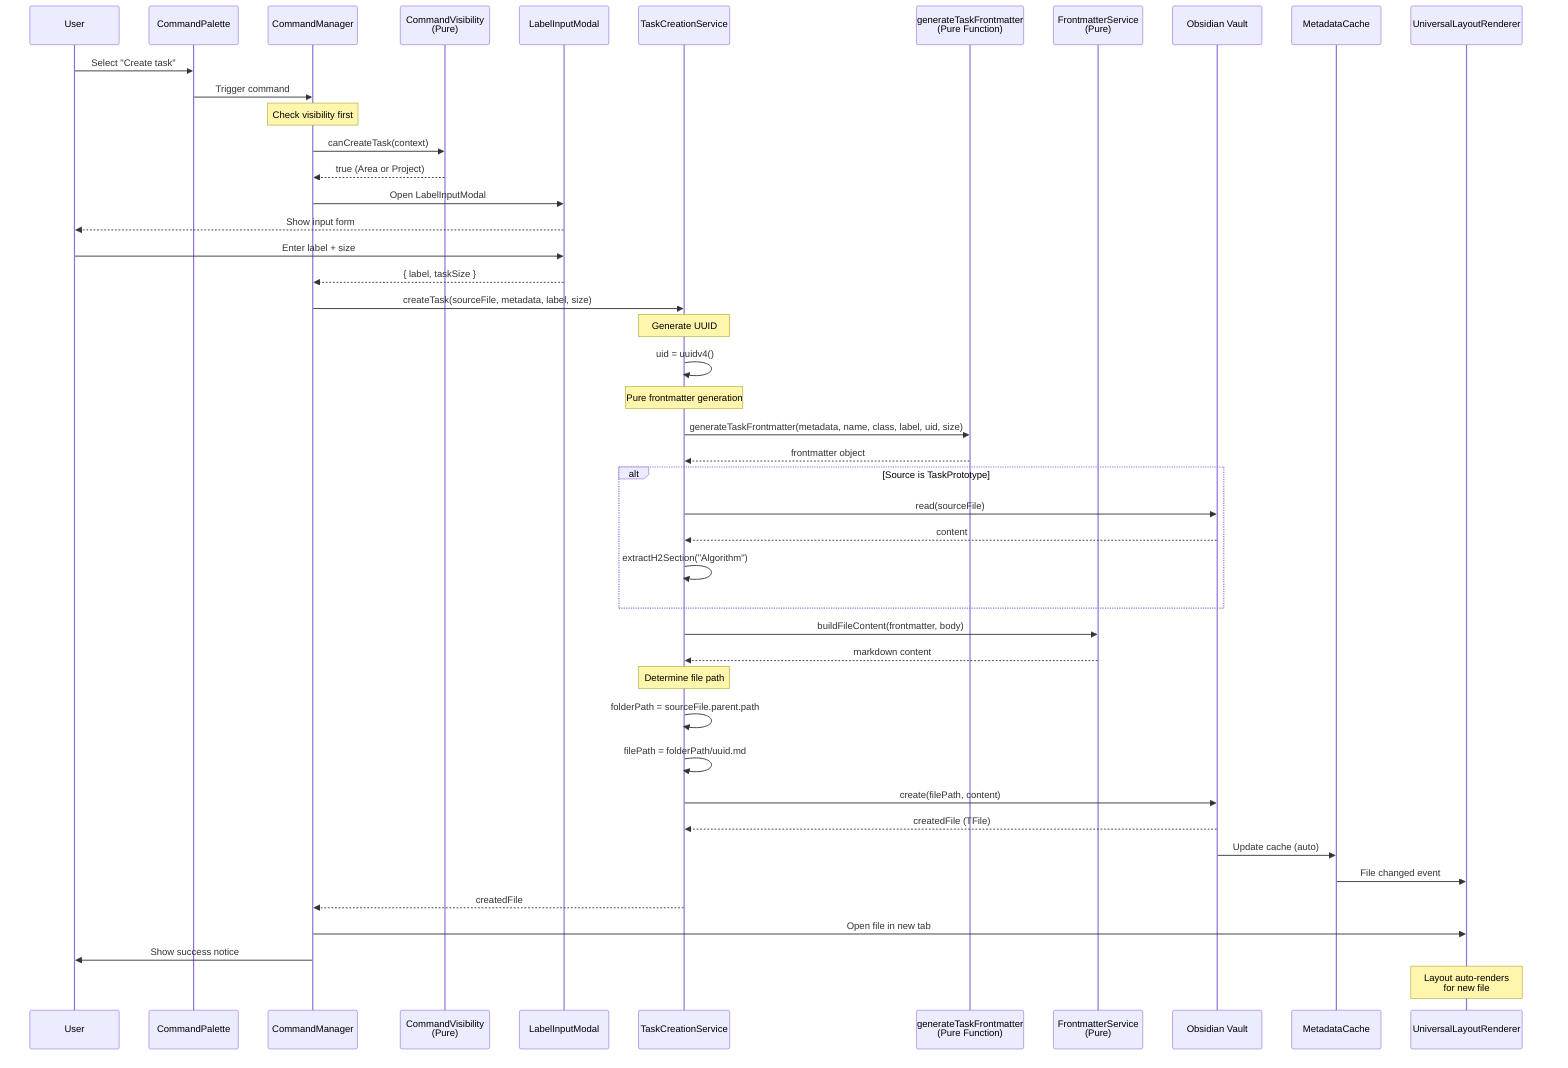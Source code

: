 %% Asset Creation Flow
%% Sequence diagram showing task creation from area

sequenceDiagram
    participant User
    participant CommandPalette
    participant CommandManager
    participant Visibility as CommandVisibility<br/>(Pure)
    participant Modal as LabelInputModal
    participant Service as TaskCreationService
    participant Pure as generateTaskFrontmatter<br/>(Pure Function)
    participant FrontmatterSvc as FrontmatterService<br/>(Pure)
    participant Vault as Obsidian Vault
    participant MetaCache as MetadataCache
    participant UI as UniversalLayoutRenderer

    User->>CommandPalette: Select "Create task"
    CommandPalette->>CommandManager: Trigger command

    Note over CommandManager: Check visibility first
    CommandManager->>Visibility: canCreateTask(context)
    Visibility-->>CommandManager: true (Area or Project)

    CommandManager->>Modal: Open LabelInputModal
    Modal-->>User: Show input form
    User->>Modal: Enter label + size
    Modal-->>CommandManager: { label, taskSize }

    CommandManager->>Service: createTask(sourceFile, metadata, label, size)

    Note over Service: Generate UUID
    Service->>Service: uid = uuidv4()

    Note over Service: Pure frontmatter generation
    Service->>Pure: generateTaskFrontmatter(metadata, name, class, label, uid, size)
    Pure-->>Service: frontmatter object

    alt Source is TaskPrototype
        Service->>Vault: read(sourceFile)
        Vault-->>Service: content
        Service->>Service: extractH2Section("Algorithm")
    end

    Service->>FrontmatterSvc: buildFileContent(frontmatter, body)
    FrontmatterSvc-->>Service: markdown content

    Note over Service: Determine file path
    Service->>Service: folderPath = sourceFile.parent.path
    Service->>Service: filePath = folderPath/uuid.md

    Service->>Vault: create(filePath, content)
    Vault-->>Service: createdFile (TFile)

    Vault->>MetaCache: Update cache (auto)
    MetaCache->>UI: File changed event

    Service-->>CommandManager: createdFile
    CommandManager->>UI: Open file in new tab
    CommandManager->>User: Show success notice

    Note over UI: Layout auto-renders<br/>for new file